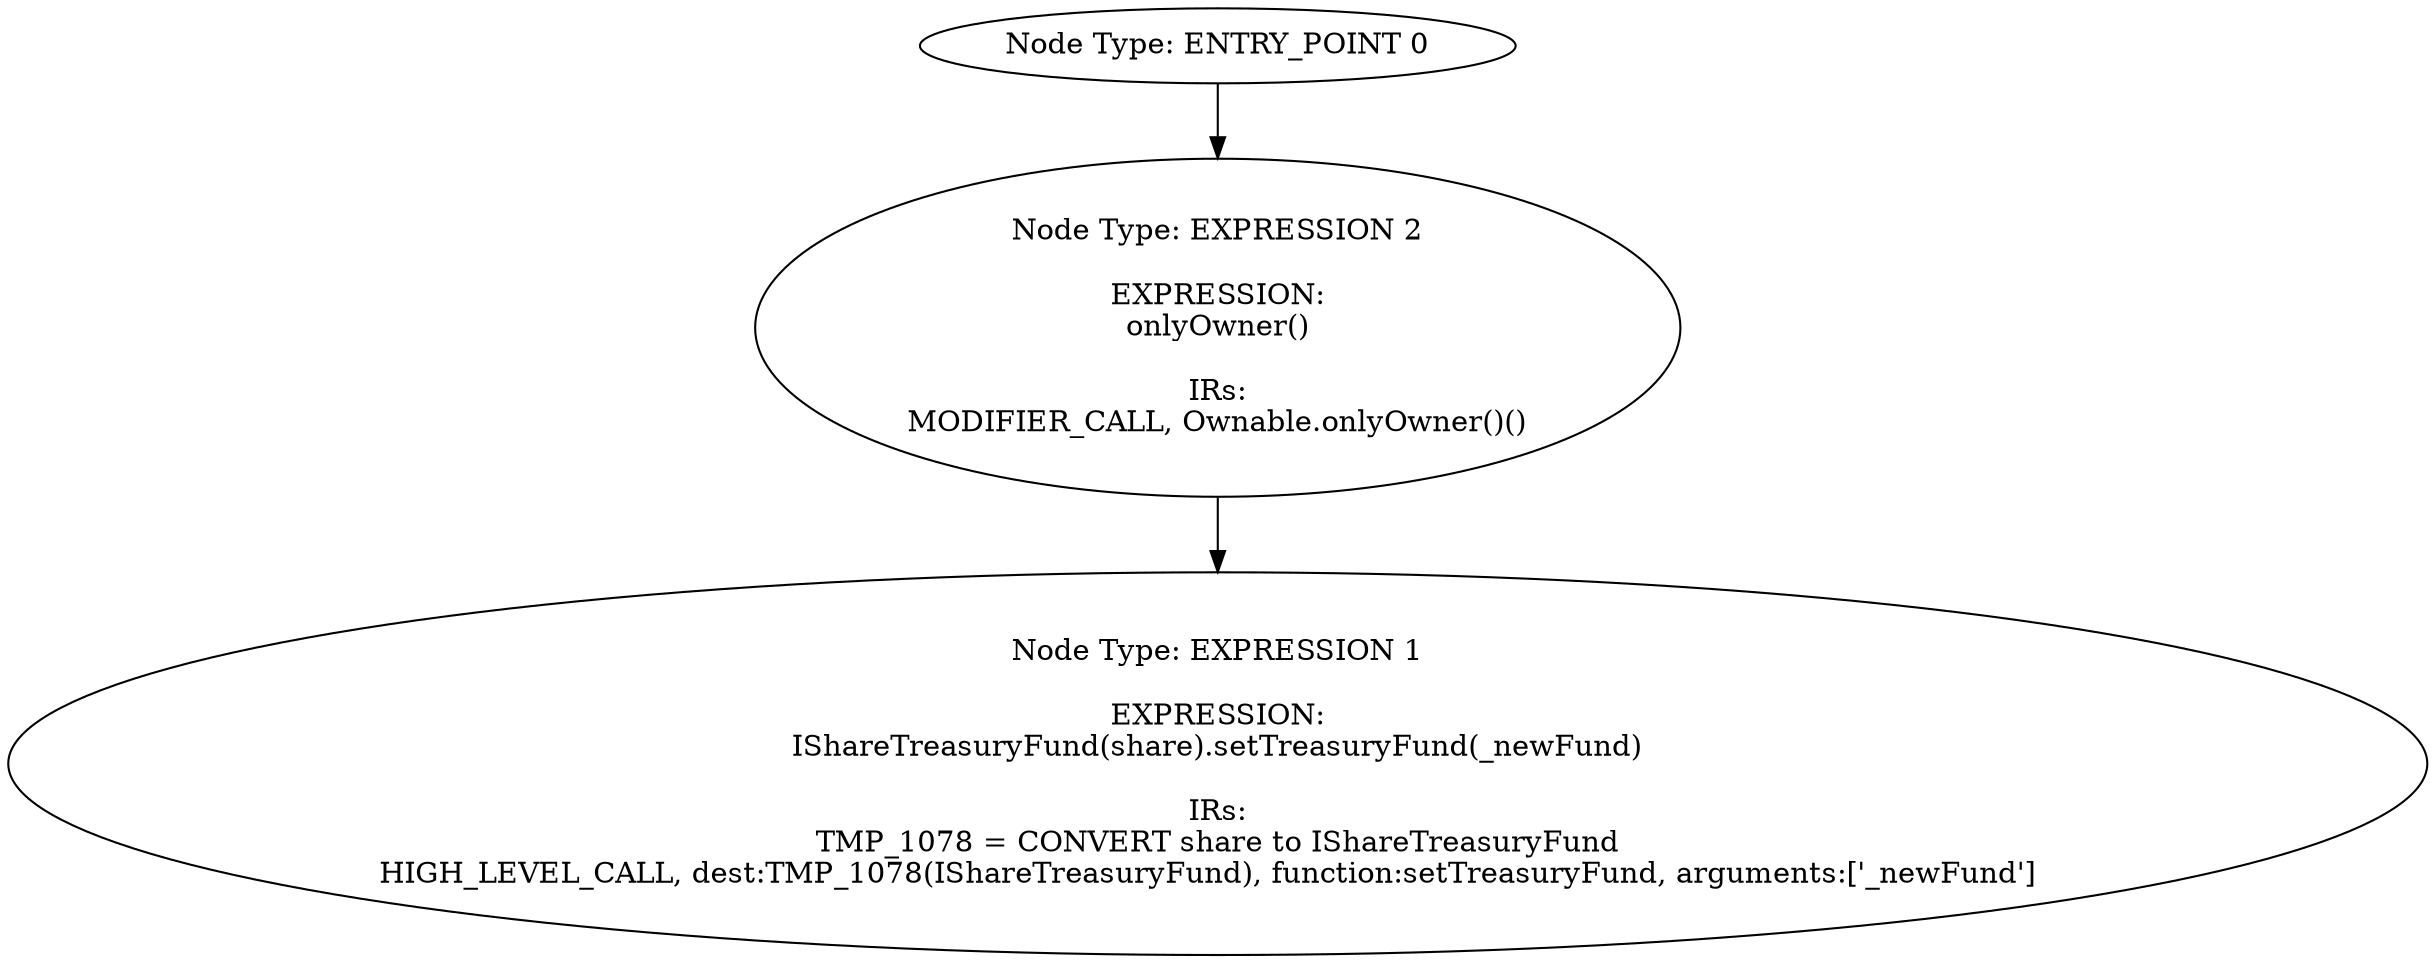 digraph{
0[label="Node Type: ENTRY_POINT 0
"];
0->2;
1[label="Node Type: EXPRESSION 1

EXPRESSION:
IShareTreasuryFund(share).setTreasuryFund(_newFund)

IRs:
TMP_1078 = CONVERT share to IShareTreasuryFund
HIGH_LEVEL_CALL, dest:TMP_1078(IShareTreasuryFund), function:setTreasuryFund, arguments:['_newFund']  "];
2[label="Node Type: EXPRESSION 2

EXPRESSION:
onlyOwner()

IRs:
MODIFIER_CALL, Ownable.onlyOwner()()"];
2->1;
}
